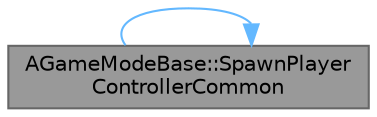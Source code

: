 digraph "AGameModeBase::SpawnPlayerControllerCommon"
{
 // INTERACTIVE_SVG=YES
 // LATEX_PDF_SIZE
  bgcolor="transparent";
  edge [fontname=Helvetica,fontsize=10,labelfontname=Helvetica,labelfontsize=10];
  node [fontname=Helvetica,fontsize=10,shape=box,height=0.2,width=0.4];
  rankdir="RL";
  Node1 [id="Node000001",label="AGameModeBase::SpawnPlayer\lControllerCommon",height=0.2,width=0.4,color="gray40", fillcolor="grey60", style="filled", fontcolor="black",tooltip="Does the work of spawning a player controller of the given class at the given transform."];
  Node1 -> Node1 [id="edge1_Node000001_Node000001",dir="back",color="steelblue1",style="solid",tooltip=" "];
}
